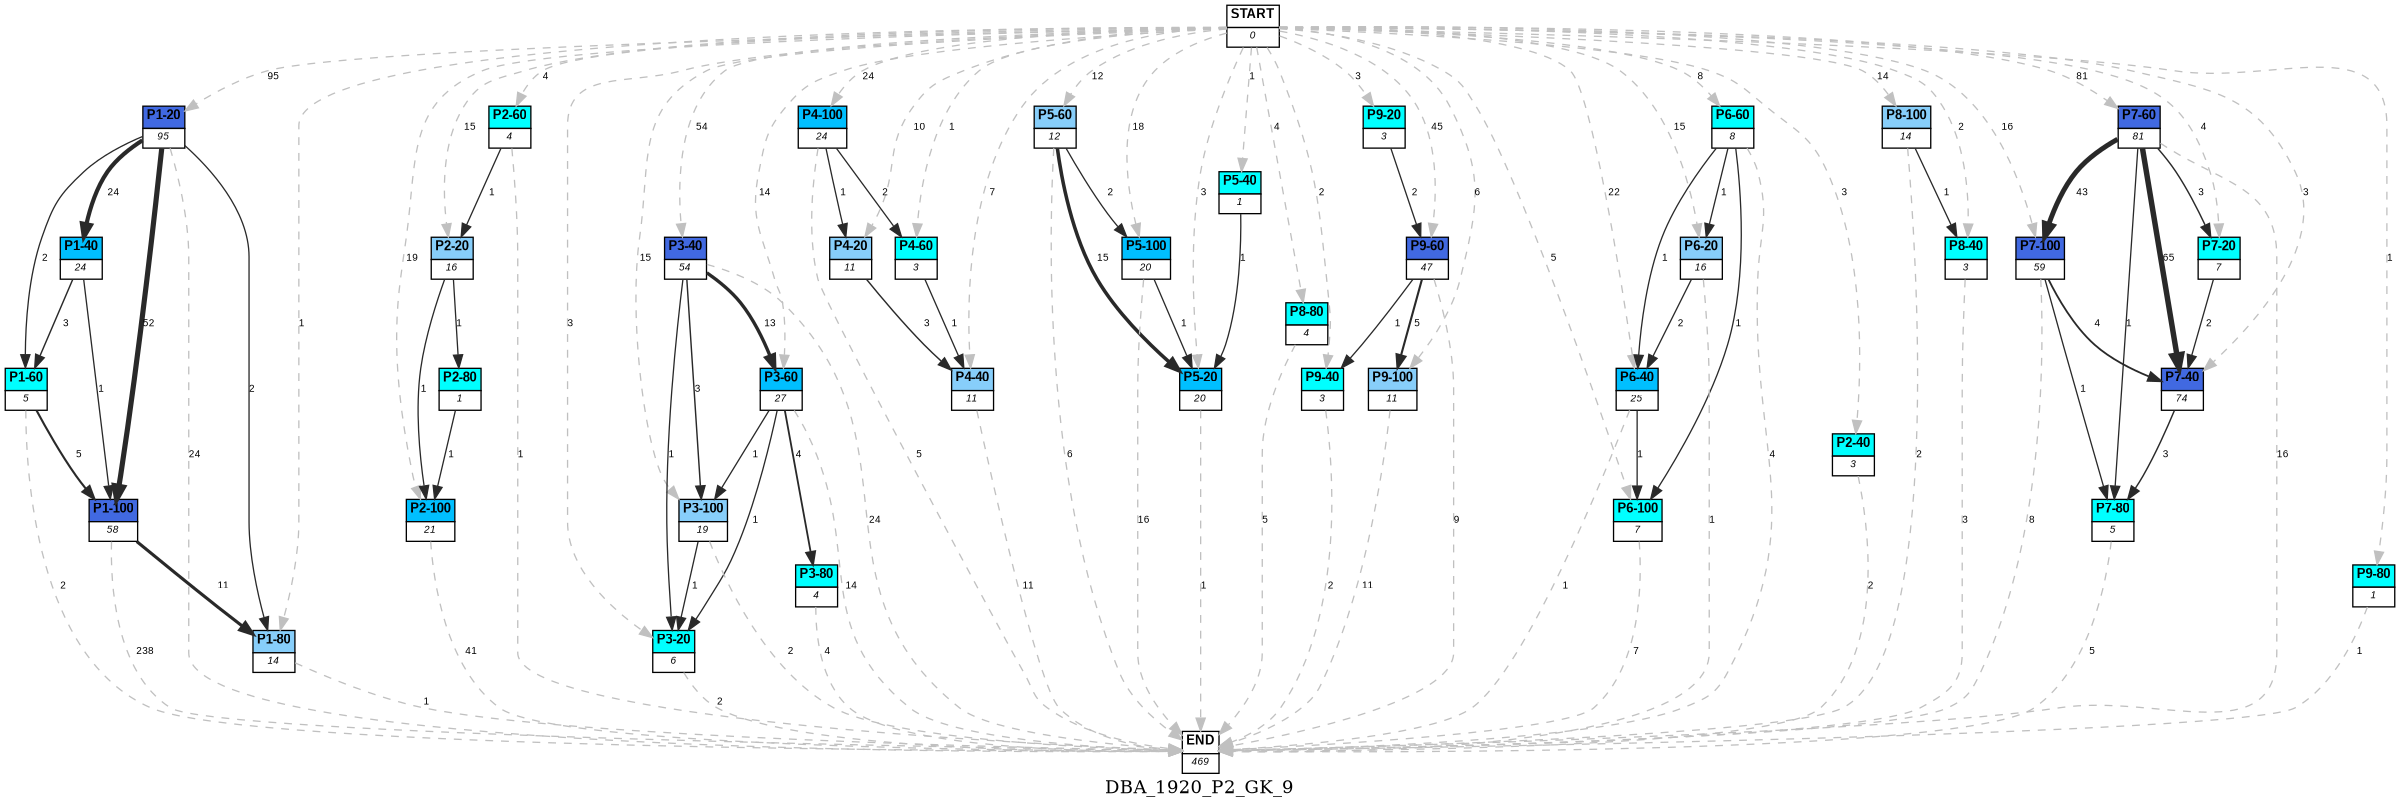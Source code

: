 digraph DBA_1920_P2_GK_9 {
	label=DBA_1920_P2_GK_9;
	dpi = 150
	size="16,11!";
	margin = 0;
"START" [shape=plain, label=<<table border="0" cellborder="1" cellspacing="0"><tr><td bgcolor="white"><FONT face="Arial" POINT-SIZE="10"><b>START</b></FONT></td></tr><tr><td bgcolor="white"><FONT face="Arial" POINT-SIZE="8"><i>0</i></FONT></td></tr></table>>]

"P1-20" [shape=plain, label=<<table border="0" cellborder="1" cellspacing="0"><tr><td bgcolor="royalblue"><FONT face="Arial" POINT-SIZE="10"><b>P1-20</b></FONT></td></tr><tr><td bgcolor="white"><FONT face="Arial" POINT-SIZE="8"><i>95</i></FONT></td></tr></table>>]

"P2-20" [shape=plain, label=<<table border="0" cellborder="1" cellspacing="0"><tr><td bgcolor="lightskyblue"><FONT face="Arial" POINT-SIZE="10"><b>P2-20</b></FONT></td></tr><tr><td bgcolor="white"><FONT face="Arial" POINT-SIZE="8"><i>16</i></FONT></td></tr></table>>]

"P1-40" [shape=plain, label=<<table border="0" cellborder="1" cellspacing="0"><tr><td bgcolor="deepskyblue"><FONT face="Arial" POINT-SIZE="10"><b>P1-40</b></FONT></td></tr><tr><td bgcolor="white"><FONT face="Arial" POINT-SIZE="8"><i>24</i></FONT></td></tr></table>>]

"P1-60" [shape=plain, label=<<table border="0" cellborder="1" cellspacing="0"><tr><td bgcolor="aqua"><FONT face="Arial" POINT-SIZE="10"><b>P1-60</b></FONT></td></tr><tr><td bgcolor="white"><FONT face="Arial" POINT-SIZE="8"><i>5</i></FONT></td></tr></table>>]

"P1-100" [shape=plain, label=<<table border="0" cellborder="1" cellspacing="0"><tr><td bgcolor="royalblue"><FONT face="Arial" POINT-SIZE="10"><b>P1-100</b></FONT></td></tr><tr><td bgcolor="white"><FONT face="Arial" POINT-SIZE="8"><i>58</i></FONT></td></tr></table>>]

"P1-80" [shape=plain, label=<<table border="0" cellborder="1" cellspacing="0"><tr><td bgcolor="lightskyblue"><FONT face="Arial" POINT-SIZE="10"><b>P1-80</b></FONT></td></tr><tr><td bgcolor="white"><FONT face="Arial" POINT-SIZE="8"><i>14</i></FONT></td></tr></table>>]

"P2-100" [shape=plain, label=<<table border="0" cellborder="1" cellspacing="0"><tr><td bgcolor="deepskyblue"><FONT face="Arial" POINT-SIZE="10"><b>P2-100</b></FONT></td></tr><tr><td bgcolor="white"><FONT face="Arial" POINT-SIZE="8"><i>21</i></FONT></td></tr></table>>]

"P3-40" [shape=plain, label=<<table border="0" cellborder="1" cellspacing="0"><tr><td bgcolor="royalblue"><FONT face="Arial" POINT-SIZE="10"><b>P3-40</b></FONT></td></tr><tr><td bgcolor="white"><FONT face="Arial" POINT-SIZE="8"><i>54</i></FONT></td></tr></table>>]

"P3-60" [shape=plain, label=<<table border="0" cellborder="1" cellspacing="0"><tr><td bgcolor="deepskyblue"><FONT face="Arial" POINT-SIZE="10"><b>P3-60</b></FONT></td></tr><tr><td bgcolor="white"><FONT face="Arial" POINT-SIZE="8"><i>27</i></FONT></td></tr></table>>]

"P4-20" [shape=plain, label=<<table border="0" cellborder="1" cellspacing="0"><tr><td bgcolor="lightskyblue"><FONT face="Arial" POINT-SIZE="10"><b>P4-20</b></FONT></td></tr><tr><td bgcolor="white"><FONT face="Arial" POINT-SIZE="8"><i>11</i></FONT></td></tr></table>>]

"P4-40" [shape=plain, label=<<table border="0" cellborder="1" cellspacing="0"><tr><td bgcolor="lightskyblue"><FONT face="Arial" POINT-SIZE="10"><b>P4-40</b></FONT></td></tr><tr><td bgcolor="white"><FONT face="Arial" POINT-SIZE="8"><i>11</i></FONT></td></tr></table>>]

"P5-60" [shape=plain, label=<<table border="0" cellborder="1" cellspacing="0"><tr><td bgcolor="lightskyblue"><FONT face="Arial" POINT-SIZE="10"><b>P5-60</b></FONT></td></tr><tr><td bgcolor="white"><FONT face="Arial" POINT-SIZE="8"><i>12</i></FONT></td></tr></table>>]

"P5-20" [shape=plain, label=<<table border="0" cellborder="1" cellspacing="0"><tr><td bgcolor="deepskyblue"><FONT face="Arial" POINT-SIZE="10"><b>P5-20</b></FONT></td></tr><tr><td bgcolor="white"><FONT face="Arial" POINT-SIZE="8"><i>20</i></FONT></td></tr></table>>]

"P4-100" [shape=plain, label=<<table border="0" cellborder="1" cellspacing="0"><tr><td bgcolor="deepskyblue"><FONT face="Arial" POINT-SIZE="10"><b>P4-100</b></FONT></td></tr><tr><td bgcolor="white"><FONT face="Arial" POINT-SIZE="8"><i>24</i></FONT></td></tr></table>>]

"P3-80" [shape=plain, label=<<table border="0" cellborder="1" cellspacing="0"><tr><td bgcolor="aqua"><FONT face="Arial" POINT-SIZE="10"><b>P3-80</b></FONT></td></tr><tr><td bgcolor="white"><FONT face="Arial" POINT-SIZE="8"><i>4</i></FONT></td></tr></table>>]

"P3-20" [shape=plain, label=<<table border="0" cellborder="1" cellspacing="0"><tr><td bgcolor="aqua"><FONT face="Arial" POINT-SIZE="10"><b>P3-20</b></FONT></td></tr><tr><td bgcolor="white"><FONT face="Arial" POINT-SIZE="8"><i>6</i></FONT></td></tr></table>>]

"P3-100" [shape=plain, label=<<table border="0" cellborder="1" cellspacing="0"><tr><td bgcolor="lightskyblue"><FONT face="Arial" POINT-SIZE="10"><b>P3-100</b></FONT></td></tr><tr><td bgcolor="white"><FONT face="Arial" POINT-SIZE="8"><i>19</i></FONT></td></tr></table>>]

"P6-60" [shape=plain, label=<<table border="0" cellborder="1" cellspacing="0"><tr><td bgcolor="aqua"><FONT face="Arial" POINT-SIZE="10"><b>P6-60</b></FONT></td></tr><tr><td bgcolor="white"><FONT face="Arial" POINT-SIZE="8"><i>8</i></FONT></td></tr></table>>]

"P7-60" [shape=plain, label=<<table border="0" cellborder="1" cellspacing="0"><tr><td bgcolor="royalblue"><FONT face="Arial" POINT-SIZE="10"><b>P7-60</b></FONT></td></tr><tr><td bgcolor="white"><FONT face="Arial" POINT-SIZE="8"><i>81</i></FONT></td></tr></table>>]

"P8-80" [shape=plain, label=<<table border="0" cellborder="1" cellspacing="0"><tr><td bgcolor="aqua"><FONT face="Arial" POINT-SIZE="10"><b>P8-80</b></FONT></td></tr><tr><td bgcolor="white"><FONT face="Arial" POINT-SIZE="8"><i>4</i></FONT></td></tr></table>>]

"P9-20" [shape=plain, label=<<table border="0" cellborder="1" cellspacing="0"><tr><td bgcolor="aqua"><FONT face="Arial" POINT-SIZE="10"><b>P9-20</b></FONT></td></tr><tr><td bgcolor="white"><FONT face="Arial" POINT-SIZE="8"><i>3</i></FONT></td></tr></table>>]

"P9-60" [shape=plain, label=<<table border="0" cellborder="1" cellspacing="0"><tr><td bgcolor="royalblue"><FONT face="Arial" POINT-SIZE="10"><b>P9-60</b></FONT></td></tr><tr><td bgcolor="white"><FONT face="Arial" POINT-SIZE="8"><i>47</i></FONT></td></tr></table>>]

"P5-100" [shape=plain, label=<<table border="0" cellborder="1" cellspacing="0"><tr><td bgcolor="deepskyblue"><FONT face="Arial" POINT-SIZE="10"><b>P5-100</b></FONT></td></tr><tr><td bgcolor="white"><FONT face="Arial" POINT-SIZE="8"><i>20</i></FONT></td></tr></table>>]

"P6-20" [shape=plain, label=<<table border="0" cellborder="1" cellspacing="0"><tr><td bgcolor="lightskyblue"><FONT face="Arial" POINT-SIZE="10"><b>P6-20</b></FONT></td></tr><tr><td bgcolor="white"><FONT face="Arial" POINT-SIZE="8"><i>16</i></FONT></td></tr></table>>]

"P6-40" [shape=plain, label=<<table border="0" cellborder="1" cellspacing="0"><tr><td bgcolor="deepskyblue"><FONT face="Arial" POINT-SIZE="10"><b>P6-40</b></FONT></td></tr><tr><td bgcolor="white"><FONT face="Arial" POINT-SIZE="8"><i>25</i></FONT></td></tr></table>>]

"P7-20" [shape=plain, label=<<table border="0" cellborder="1" cellspacing="0"><tr><td bgcolor="aqua"><FONT face="Arial" POINT-SIZE="10"><b>P7-20</b></FONT></td></tr><tr><td bgcolor="white"><FONT face="Arial" POINT-SIZE="8"><i>7</i></FONT></td></tr></table>>]

"P4-60" [shape=plain, label=<<table border="0" cellborder="1" cellspacing="0"><tr><td bgcolor="aqua"><FONT face="Arial" POINT-SIZE="10"><b>P4-60</b></FONT></td></tr><tr><td bgcolor="white"><FONT face="Arial" POINT-SIZE="8"><i>3</i></FONT></td></tr></table>>]

"P9-40" [shape=plain, label=<<table border="0" cellborder="1" cellspacing="0"><tr><td bgcolor="aqua"><FONT face="Arial" POINT-SIZE="10"><b>P9-40</b></FONT></td></tr><tr><td bgcolor="white"><FONT face="Arial" POINT-SIZE="8"><i>3</i></FONT></td></tr></table>>]

"P5-40" [shape=plain, label=<<table border="0" cellborder="1" cellspacing="0"><tr><td bgcolor="aqua"><FONT face="Arial" POINT-SIZE="10"><b>P5-40</b></FONT></td></tr><tr><td bgcolor="white"><FONT face="Arial" POINT-SIZE="8"><i>1</i></FONT></td></tr></table>>]

"P2-40" [shape=plain, label=<<table border="0" cellborder="1" cellspacing="0"><tr><td bgcolor="aqua"><FONT face="Arial" POINT-SIZE="10"><b>P2-40</b></FONT></td></tr><tr><td bgcolor="white"><FONT face="Arial" POINT-SIZE="8"><i>3</i></FONT></td></tr></table>>]

"P8-40" [shape=plain, label=<<table border="0" cellborder="1" cellspacing="0"><tr><td bgcolor="aqua"><FONT face="Arial" POINT-SIZE="10"><b>P8-40</b></FONT></td></tr><tr><td bgcolor="white"><FONT face="Arial" POINT-SIZE="8"><i>3</i></FONT></td></tr></table>>]

"P2-60" [shape=plain, label=<<table border="0" cellborder="1" cellspacing="0"><tr><td bgcolor="aqua"><FONT face="Arial" POINT-SIZE="10"><b>P2-60</b></FONT></td></tr><tr><td bgcolor="white"><FONT face="Arial" POINT-SIZE="8"><i>4</i></FONT></td></tr></table>>]

"P2-80" [shape=plain, label=<<table border="0" cellborder="1" cellspacing="0"><tr><td bgcolor="aqua"><FONT face="Arial" POINT-SIZE="10"><b>P2-80</b></FONT></td></tr><tr><td bgcolor="white"><FONT face="Arial" POINT-SIZE="8"><i>1</i></FONT></td></tr></table>>]

"P6-100" [shape=plain, label=<<table border="0" cellborder="1" cellspacing="0"><tr><td bgcolor="aqua"><FONT face="Arial" POINT-SIZE="10"><b>P6-100</b></FONT></td></tr><tr><td bgcolor="white"><FONT face="Arial" POINT-SIZE="8"><i>7</i></FONT></td></tr></table>>]

"P7-100" [shape=plain, label=<<table border="0" cellborder="1" cellspacing="0"><tr><td bgcolor="royalblue"><FONT face="Arial" POINT-SIZE="10"><b>P7-100</b></FONT></td></tr><tr><td bgcolor="white"><FONT face="Arial" POINT-SIZE="8"><i>59</i></FONT></td></tr></table>>]

"P8-100" [shape=plain, label=<<table border="0" cellborder="1" cellspacing="0"><tr><td bgcolor="lightskyblue"><FONT face="Arial" POINT-SIZE="10"><b>P8-100</b></FONT></td></tr><tr><td bgcolor="white"><FONT face="Arial" POINT-SIZE="8"><i>14</i></FONT></td></tr></table>>]

"P9-100" [shape=plain, label=<<table border="0" cellborder="1" cellspacing="0"><tr><td bgcolor="lightskyblue"><FONT face="Arial" POINT-SIZE="10"><b>P9-100</b></FONT></td></tr><tr><td bgcolor="white"><FONT face="Arial" POINT-SIZE="8"><i>11</i></FONT></td></tr></table>>]

"P7-40" [shape=plain, label=<<table border="0" cellborder="1" cellspacing="0"><tr><td bgcolor="royalblue"><FONT face="Arial" POINT-SIZE="10"><b>P7-40</b></FONT></td></tr><tr><td bgcolor="white"><FONT face="Arial" POINT-SIZE="8"><i>74</i></FONT></td></tr></table>>]

"P7-80" [shape=plain, label=<<table border="0" cellborder="1" cellspacing="0"><tr><td bgcolor="aqua"><FONT face="Arial" POINT-SIZE="10"><b>P7-80</b></FONT></td></tr><tr><td bgcolor="white"><FONT face="Arial" POINT-SIZE="8"><i>5</i></FONT></td></tr></table>>]

"P9-80" [shape=plain, label=<<table border="0" cellborder="1" cellspacing="0"><tr><td bgcolor="aqua"><FONT face="Arial" POINT-SIZE="10"><b>P9-80</b></FONT></td></tr><tr><td bgcolor="white"><FONT face="Arial" POINT-SIZE="8"><i>1</i></FONT></td></tr></table>>]

"END" [shape=plain, label=<<table border="0" cellborder="1" cellspacing="0"><tr><td bgcolor="white"><FONT face="Arial" POINT-SIZE="10"><b>END</b></FONT></td></tr><tr><td bgcolor="white"><FONT face="Arial" POINT-SIZE="8"><i>469</i></FONT></td></tr></table>>]

"START" -> "P1-20" [ style = dashed color=grey label ="95" labelfloat=false fontname="Arial" fontsize=8]

"START" -> "P2-20" [ style = dashed color=grey label ="15" labelfloat=false fontname="Arial" fontsize=8]

"START" -> "P1-80" [ style = dashed color=grey label ="1" labelfloat=false fontname="Arial" fontsize=8]

"START" -> "P2-100" [ style = dashed color=grey label ="19" labelfloat=false fontname="Arial" fontsize=8]

"START" -> "P3-40" [ style = dashed color=grey label ="54" labelfloat=false fontname="Arial" fontsize=8]

"START" -> "P3-60" [ style = dashed color=grey label ="14" labelfloat=false fontname="Arial" fontsize=8]

"START" -> "P4-20" [ style = dashed color=grey label ="10" labelfloat=false fontname="Arial" fontsize=8]

"START" -> "P4-40" [ style = dashed color=grey label ="7" labelfloat=false fontname="Arial" fontsize=8]

"START" -> "P5-60" [ style = dashed color=grey label ="12" labelfloat=false fontname="Arial" fontsize=8]

"START" -> "P5-20" [ style = dashed color=grey label ="3" labelfloat=false fontname="Arial" fontsize=8]

"START" -> "P4-100" [ style = dashed color=grey label ="24" labelfloat=false fontname="Arial" fontsize=8]

"START" -> "P3-20" [ style = dashed color=grey label ="3" labelfloat=false fontname="Arial" fontsize=8]

"START" -> "P3-100" [ style = dashed color=grey label ="15" labelfloat=false fontname="Arial" fontsize=8]

"START" -> "P6-60" [ style = dashed color=grey label ="8" labelfloat=false fontname="Arial" fontsize=8]

"START" -> "P7-60" [ style = dashed color=grey label ="81" labelfloat=false fontname="Arial" fontsize=8]

"START" -> "P8-80" [ style = dashed color=grey label ="4" labelfloat=false fontname="Arial" fontsize=8]

"START" -> "P9-20" [ style = dashed color=grey label ="3" labelfloat=false fontname="Arial" fontsize=8]

"START" -> "P9-60" [ style = dashed color=grey label ="45" labelfloat=false fontname="Arial" fontsize=8]

"START" -> "P5-100" [ style = dashed color=grey label ="18" labelfloat=false fontname="Arial" fontsize=8]

"START" -> "P6-20" [ style = dashed color=grey label ="15" labelfloat=false fontname="Arial" fontsize=8]

"START" -> "P6-40" [ style = dashed color=grey label ="22" labelfloat=false fontname="Arial" fontsize=8]

"START" -> "P7-20" [ style = dashed color=grey label ="4" labelfloat=false fontname="Arial" fontsize=8]

"START" -> "P4-60" [ style = dashed color=grey label ="1" labelfloat=false fontname="Arial" fontsize=8]

"START" -> "P9-40" [ style = dashed color=grey label ="2" labelfloat=false fontname="Arial" fontsize=8]

"START" -> "P5-40" [ style = dashed color=grey label ="1" labelfloat=false fontname="Arial" fontsize=8]

"START" -> "P2-40" [ style = dashed color=grey label ="3" labelfloat=false fontname="Arial" fontsize=8]

"START" -> "P8-40" [ style = dashed color=grey label ="2" labelfloat=false fontname="Arial" fontsize=8]

"START" -> "P2-60" [ style = dashed color=grey label ="4" labelfloat=false fontname="Arial" fontsize=8]

"START" -> "P6-100" [ style = dashed color=grey label ="5" labelfloat=false fontname="Arial" fontsize=8]

"START" -> "P7-100" [ style = dashed color=grey label ="16" labelfloat=false fontname="Arial" fontsize=8]

"START" -> "P8-100" [ style = dashed color=grey label ="14" labelfloat=false fontname="Arial" fontsize=8]

"START" -> "P9-100" [ style = dashed color=grey label ="6" labelfloat=false fontname="Arial" fontsize=8]

"START" -> "P7-40" [ style = dashed color=grey label ="3" labelfloat=false fontname="Arial" fontsize=8]

"START" -> "P9-80" [ style = dashed color=grey label ="1" labelfloat=false fontname="Arial" fontsize=8]

"P1-20" -> "P1-40" [ color=grey16 penwidth = "3.17805383034795"label ="24" labelfloat=false fontname="Arial" fontsize=8]

"P1-20" -> "P1-60" [ color=grey16 penwidth = "1"label ="2" labelfloat=false fontname="Arial" fontsize=8]

"P1-20" -> "P1-100" [ color=grey16 penwidth = "3.95124371858143"label ="52" labelfloat=false fontname="Arial" fontsize=8]

"P1-20" -> "P1-80" [ color=grey16 penwidth = "1"label ="2" labelfloat=false fontname="Arial" fontsize=8]

"P1-20" -> "END" [ style = dashed color=grey label ="24" labelfloat=false fontname="Arial" fontsize=8]

"P2-20" -> "P2-100" [ color=grey16 penwidth = "1"label ="1" labelfloat=false fontname="Arial" fontsize=8]

"P2-20" -> "P2-80" [ color=grey16 penwidth = "1"label ="1" labelfloat=false fontname="Arial" fontsize=8]

"P1-40" -> "P1-60" [ color=grey16 penwidth = "1.09861228866811"label ="3" labelfloat=false fontname="Arial" fontsize=8]

"P1-40" -> "P1-100" [ color=grey16 penwidth = "1"label ="1" labelfloat=false fontname="Arial" fontsize=8]

"P1-60" -> "P1-100" [ color=grey16 penwidth = "1.6094379124341"label ="5" labelfloat=false fontname="Arial" fontsize=8]

"P1-60" -> "END" [ style = dashed color=grey label ="2" labelfloat=false fontname="Arial" fontsize=8]

"P1-100" -> "P1-80" [ color=grey16 penwidth = "2.39789527279837"label ="11" labelfloat=false fontname="Arial" fontsize=8]

"P1-100" -> "END" [ style = dashed color=grey label ="238" labelfloat=false fontname="Arial" fontsize=8]

"P1-80" -> "END" [ style = dashed color=grey label ="1" labelfloat=false fontname="Arial" fontsize=8]

"P2-100" -> "END" [ style = dashed color=grey label ="41" labelfloat=false fontname="Arial" fontsize=8]

"P3-40" -> "P3-60" [ color=grey16 penwidth = "2.56494935746154"label ="13" labelfloat=false fontname="Arial" fontsize=8]

"P3-40" -> "P3-20" [ color=grey16 penwidth = "1"label ="1" labelfloat=false fontname="Arial" fontsize=8]

"P3-40" -> "P3-100" [ color=grey16 penwidth = "1.09861228866811"label ="3" labelfloat=false fontname="Arial" fontsize=8]

"P3-40" -> "END" [ style = dashed color=grey label ="24" labelfloat=false fontname="Arial" fontsize=8]

"P3-60" -> "P3-80" [ color=grey16 penwidth = "1.38629436111989"label ="4" labelfloat=false fontname="Arial" fontsize=8]

"P3-60" -> "P3-20" [ color=grey16 penwidth = "1"label ="1" labelfloat=false fontname="Arial" fontsize=8]

"P3-60" -> "P3-100" [ color=grey16 penwidth = "1"label ="1" labelfloat=false fontname="Arial" fontsize=8]

"P3-60" -> "END" [ style = dashed color=grey label ="14" labelfloat=false fontname="Arial" fontsize=8]

"P4-20" -> "P4-40" [ color=grey16 penwidth = "1.09861228866811"label ="3" labelfloat=false fontname="Arial" fontsize=8]

"P4-40" -> "END" [ style = dashed color=grey label ="11" labelfloat=false fontname="Arial" fontsize=8]

"P5-60" -> "P5-20" [ color=grey16 penwidth = "2.70805020110221"label ="15" labelfloat=false fontname="Arial" fontsize=8]

"P5-60" -> "P5-100" [ color=grey16 penwidth = "1"label ="2" labelfloat=false fontname="Arial" fontsize=8]

"P5-60" -> "END" [ style = dashed color=grey label ="6" labelfloat=false fontname="Arial" fontsize=8]

"P5-20" -> "END" [ style = dashed color=grey label ="1" labelfloat=false fontname="Arial" fontsize=8]

"P4-100" -> "P4-20" [ color=grey16 penwidth = "1"label ="1" labelfloat=false fontname="Arial" fontsize=8]

"P4-100" -> "P4-60" [ color=grey16 penwidth = "1"label ="2" labelfloat=false fontname="Arial" fontsize=8]

"P4-100" -> "END" [ style = dashed color=grey label ="5" labelfloat=false fontname="Arial" fontsize=8]

"P3-80" -> "END" [ style = dashed color=grey label ="4" labelfloat=false fontname="Arial" fontsize=8]

"P3-20" -> "END" [ style = dashed color=grey label ="2" labelfloat=false fontname="Arial" fontsize=8]

"P3-100" -> "P3-20" [ color=grey16 penwidth = "1"label ="1" labelfloat=false fontname="Arial" fontsize=8]

"P3-100" -> "END" [ style = dashed color=grey label ="2" labelfloat=false fontname="Arial" fontsize=8]

"P6-60" -> "P6-20" [ color=grey16 penwidth = "1"label ="1" labelfloat=false fontname="Arial" fontsize=8]

"P6-60" -> "P6-40" [ color=grey16 penwidth = "1"label ="1" labelfloat=false fontname="Arial" fontsize=8]

"P6-60" -> "P6-100" [ color=grey16 penwidth = "1"label ="1" labelfloat=false fontname="Arial" fontsize=8]

"P6-60" -> "END" [ style = dashed color=grey label ="4" labelfloat=false fontname="Arial" fontsize=8]

"P7-60" -> "P7-20" [ color=grey16 penwidth = "1.09861228866811"label ="3" labelfloat=false fontname="Arial" fontsize=8]

"P7-60" -> "P7-100" [ color=grey16 penwidth = "3.76120011569356"label ="43" labelfloat=false fontname="Arial" fontsize=8]

"P7-60" -> "P7-40" [ color=grey16 penwidth = "4.17438726989564"label ="65" labelfloat=false fontname="Arial" fontsize=8]

"P7-60" -> "P7-80" [ color=grey16 penwidth = "1"label ="1" labelfloat=false fontname="Arial" fontsize=8]

"P7-60" -> "END" [ style = dashed color=grey label ="16" labelfloat=false fontname="Arial" fontsize=8]

"P8-80" -> "END" [ style = dashed color=grey label ="5" labelfloat=false fontname="Arial" fontsize=8]

"P9-20" -> "P9-60" [ color=grey16 penwidth = "1"label ="2" labelfloat=false fontname="Arial" fontsize=8]

"P9-60" -> "P9-40" [ color=grey16 penwidth = "1"label ="1" labelfloat=false fontname="Arial" fontsize=8]

"P9-60" -> "P9-100" [ color=grey16 penwidth = "1.6094379124341"label ="5" labelfloat=false fontname="Arial" fontsize=8]

"P9-60" -> "END" [ style = dashed color=grey label ="9" labelfloat=false fontname="Arial" fontsize=8]

"P5-100" -> "P5-20" [ color=grey16 penwidth = "1"label ="1" labelfloat=false fontname="Arial" fontsize=8]

"P5-100" -> "END" [ style = dashed color=grey label ="16" labelfloat=false fontname="Arial" fontsize=8]

"P6-20" -> "P6-40" [ color=grey16 penwidth = "1"label ="2" labelfloat=false fontname="Arial" fontsize=8]

"P6-20" -> "END" [ style = dashed color=grey label ="1" labelfloat=false fontname="Arial" fontsize=8]

"P6-40" -> "P6-100" [ color=grey16 penwidth = "1"label ="1" labelfloat=false fontname="Arial" fontsize=8]

"P6-40" -> "END" [ style = dashed color=grey label ="1" labelfloat=false fontname="Arial" fontsize=8]

"P7-20" -> "P7-40" [ color=grey16 penwidth = "1"label ="2" labelfloat=false fontname="Arial" fontsize=8]

"P4-60" -> "P4-40" [ color=grey16 penwidth = "1"label ="1" labelfloat=false fontname="Arial" fontsize=8]

"P9-40" -> "END" [ style = dashed color=grey label ="2" labelfloat=false fontname="Arial" fontsize=8]

"P5-40" -> "P5-20" [ color=grey16 penwidth = "1"label ="1" labelfloat=false fontname="Arial" fontsize=8]

"P2-40" -> "END" [ style = dashed color=grey label ="2" labelfloat=false fontname="Arial" fontsize=8]

"P8-40" -> "END" [ style = dashed color=grey label ="3" labelfloat=false fontname="Arial" fontsize=8]

"P2-60" -> "P2-20" [ color=grey16 penwidth = "1"label ="1" labelfloat=false fontname="Arial" fontsize=8]

"P2-60" -> "END" [ style = dashed color=grey label ="1" labelfloat=false fontname="Arial" fontsize=8]

"P2-80" -> "P2-100" [ color=grey16 penwidth = "1"label ="1" labelfloat=false fontname="Arial" fontsize=8]

"P6-100" -> "END" [ style = dashed color=grey label ="7" labelfloat=false fontname="Arial" fontsize=8]

"P7-100" -> "P7-40" [ color=grey16 penwidth = "1.38629436111989"label ="4" labelfloat=false fontname="Arial" fontsize=8]

"P7-100" -> "P7-80" [ color=grey16 penwidth = "1"label ="1" labelfloat=false fontname="Arial" fontsize=8]

"P7-100" -> "END" [ style = dashed color=grey label ="8" labelfloat=false fontname="Arial" fontsize=8]

"P8-100" -> "P8-40" [ color=grey16 penwidth = "1"label ="1" labelfloat=false fontname="Arial" fontsize=8]

"P8-100" -> "END" [ style = dashed color=grey label ="2" labelfloat=false fontname="Arial" fontsize=8]

"P9-100" -> "END" [ style = dashed color=grey label ="11" labelfloat=false fontname="Arial" fontsize=8]

"P7-40" -> "P7-80" [ color=grey16 penwidth = "1.09861228866811"label ="3" labelfloat=false fontname="Arial" fontsize=8]

"P7-80" -> "END" [ style = dashed color=grey label ="5" labelfloat=false fontname="Arial" fontsize=8]

"P9-80" -> "END" [ style = dashed color=grey label ="1" labelfloat=false fontname="Arial" fontsize=8]

}

